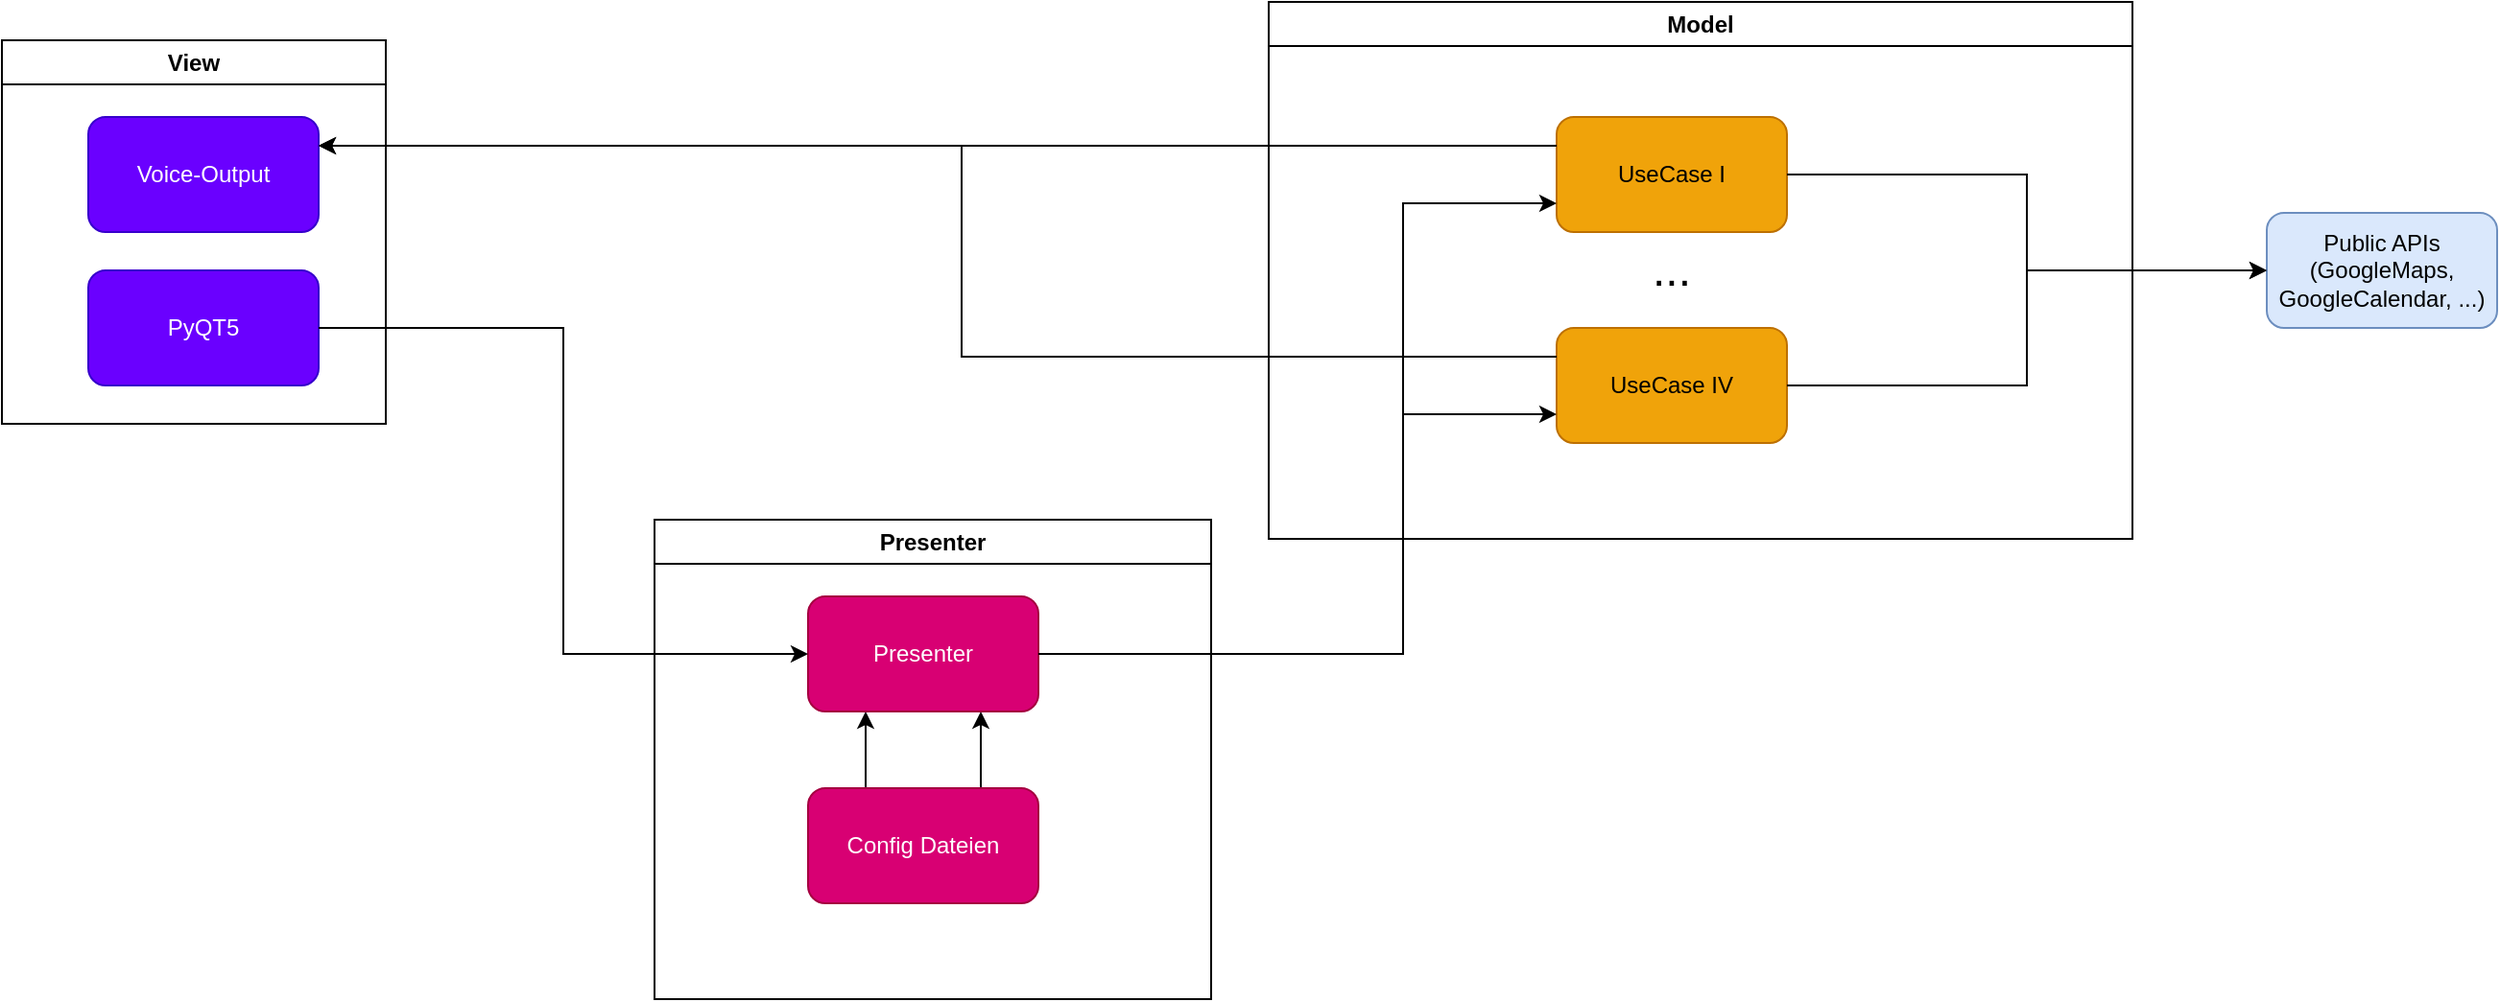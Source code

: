 <mxfile version="24.7.17">
  <diagram name="Page-1" id="mZzKJ1FoavuPKzW_0s7d">
    <mxGraphModel dx="1257" dy="624" grid="1" gridSize="10" guides="1" tooltips="1" connect="1" arrows="1" fold="1" page="1" pageScale="1" pageWidth="850" pageHeight="1100" math="0" shadow="0">
      <root>
        <mxCell id="0" />
        <mxCell id="1" parent="0" />
        <mxCell id="AIDaJW9LgL59vlDi-E3T-1" value="View" style="swimlane;whiteSpace=wrap;html=1;" vertex="1" parent="1">
          <mxGeometry x="40" y="40" width="200" height="200" as="geometry" />
        </mxCell>
        <mxCell id="AIDaJW9LgL59vlDi-E3T-3" value="PyQT5" style="rounded=1;whiteSpace=wrap;html=1;fillColor=#6a00ff;fontColor=#ffffff;strokeColor=#3700CC;" vertex="1" parent="AIDaJW9LgL59vlDi-E3T-1">
          <mxGeometry x="45" y="120" width="120" height="60" as="geometry" />
        </mxCell>
        <mxCell id="AIDaJW9LgL59vlDi-E3T-4" value="Voice-Output" style="rounded=1;whiteSpace=wrap;html=1;fillColor=#6a00ff;strokeColor=#3700CC;fontColor=#ffffff;" vertex="1" parent="AIDaJW9LgL59vlDi-E3T-1">
          <mxGeometry x="45" y="40" width="120" height="60" as="geometry" />
        </mxCell>
        <mxCell id="AIDaJW9LgL59vlDi-E3T-2" value="Model" style="swimlane;whiteSpace=wrap;html=1;startSize=23;" vertex="1" parent="1">
          <mxGeometry x="700" y="20" width="450" height="280" as="geometry" />
        </mxCell>
        <mxCell id="AIDaJW9LgL59vlDi-E3T-6" value="UseCase I" style="rounded=1;whiteSpace=wrap;html=1;fillColor=#f0a30a;strokeColor=#BD7000;fontColor=#000000;" vertex="1" parent="AIDaJW9LgL59vlDi-E3T-2">
          <mxGeometry x="150" y="60" width="120" height="60" as="geometry" />
        </mxCell>
        <mxCell id="AIDaJW9LgL59vlDi-E3T-8" value="&lt;font style=&quot;font-size: 24px;&quot;&gt;...&lt;/font&gt;" style="text;html=1;align=center;verticalAlign=middle;whiteSpace=wrap;rounded=0;" vertex="1" parent="AIDaJW9LgL59vlDi-E3T-2">
          <mxGeometry x="180" y="125" width="60" height="30" as="geometry" />
        </mxCell>
        <mxCell id="AIDaJW9LgL59vlDi-E3T-9" value="UseCase IV" style="rounded=1;whiteSpace=wrap;html=1;fillColor=#f0a30a;strokeColor=#BD7000;fontColor=#000000;" vertex="1" parent="AIDaJW9LgL59vlDi-E3T-2">
          <mxGeometry x="150" y="170" width="120" height="60" as="geometry" />
        </mxCell>
        <mxCell id="AIDaJW9LgL59vlDi-E3T-5" value="Public APIs&lt;br&gt;(GoogleMaps, GoogleCalendar, ...)" style="rounded=1;whiteSpace=wrap;html=1;fillColor=#dae8fc;strokeColor=#6c8ebf;" vertex="1" parent="1">
          <mxGeometry x="1220" y="130" width="120" height="60" as="geometry" />
        </mxCell>
        <mxCell id="AIDaJW9LgL59vlDi-E3T-10" style="edgeStyle=orthogonalEdgeStyle;rounded=0;orthogonalLoop=1;jettySize=auto;html=1;exitX=1;exitY=0.5;exitDx=0;exitDy=0;entryX=0;entryY=0.5;entryDx=0;entryDy=0;" edge="1" parent="1" source="AIDaJW9LgL59vlDi-E3T-6" target="AIDaJW9LgL59vlDi-E3T-5">
          <mxGeometry relative="1" as="geometry" />
        </mxCell>
        <mxCell id="AIDaJW9LgL59vlDi-E3T-11" style="edgeStyle=orthogonalEdgeStyle;rounded=0;orthogonalLoop=1;jettySize=auto;html=1;exitX=1;exitY=0.5;exitDx=0;exitDy=0;entryX=0;entryY=0.5;entryDx=0;entryDy=0;" edge="1" parent="1" source="AIDaJW9LgL59vlDi-E3T-9" target="AIDaJW9LgL59vlDi-E3T-5">
          <mxGeometry relative="1" as="geometry" />
        </mxCell>
        <mxCell id="AIDaJW9LgL59vlDi-E3T-23" style="edgeStyle=orthogonalEdgeStyle;rounded=0;orthogonalLoop=1;jettySize=auto;html=1;exitX=0;exitY=0.25;exitDx=0;exitDy=0;entryX=1;entryY=0.25;entryDx=0;entryDy=0;" edge="1" parent="1" source="AIDaJW9LgL59vlDi-E3T-6" target="AIDaJW9LgL59vlDi-E3T-4">
          <mxGeometry relative="1" as="geometry" />
        </mxCell>
        <mxCell id="AIDaJW9LgL59vlDi-E3T-24" style="edgeStyle=orthogonalEdgeStyle;rounded=0;orthogonalLoop=1;jettySize=auto;html=1;exitX=0;exitY=0.25;exitDx=0;exitDy=0;entryX=1;entryY=0.25;entryDx=0;entryDy=0;" edge="1" parent="1" source="AIDaJW9LgL59vlDi-E3T-9" target="AIDaJW9LgL59vlDi-E3T-4">
          <mxGeometry relative="1" as="geometry">
            <Array as="points">
              <mxPoint x="540" y="205" />
              <mxPoint x="540" y="95" />
            </Array>
          </mxGeometry>
        </mxCell>
        <mxCell id="AIDaJW9LgL59vlDi-E3T-26" value="Presenter" style="swimlane;whiteSpace=wrap;html=1;" vertex="1" parent="1">
          <mxGeometry x="380" y="290" width="290" height="250" as="geometry" />
        </mxCell>
        <mxCell id="AIDaJW9LgL59vlDi-E3T-33" style="edgeStyle=orthogonalEdgeStyle;rounded=0;orthogonalLoop=1;jettySize=auto;html=1;exitX=0.75;exitY=0;exitDx=0;exitDy=0;entryX=0.75;entryY=1;entryDx=0;entryDy=0;" edge="1" parent="AIDaJW9LgL59vlDi-E3T-26" source="AIDaJW9LgL59vlDi-E3T-20" target="AIDaJW9LgL59vlDi-E3T-27">
          <mxGeometry relative="1" as="geometry" />
        </mxCell>
        <mxCell id="AIDaJW9LgL59vlDi-E3T-36" style="edgeStyle=orthogonalEdgeStyle;rounded=0;orthogonalLoop=1;jettySize=auto;html=1;exitX=0.25;exitY=0;exitDx=0;exitDy=0;entryX=0.25;entryY=1;entryDx=0;entryDy=0;" edge="1" parent="AIDaJW9LgL59vlDi-E3T-26" source="AIDaJW9LgL59vlDi-E3T-20" target="AIDaJW9LgL59vlDi-E3T-27">
          <mxGeometry relative="1" as="geometry" />
        </mxCell>
        <mxCell id="AIDaJW9LgL59vlDi-E3T-20" value="Config Dateien" style="rounded=1;whiteSpace=wrap;html=1;fillColor=#d80073;strokeColor=#A50040;fontColor=#ffffff;" vertex="1" parent="AIDaJW9LgL59vlDi-E3T-26">
          <mxGeometry x="80" y="140" width="120" height="60" as="geometry" />
        </mxCell>
        <mxCell id="AIDaJW9LgL59vlDi-E3T-27" value="Presenter" style="rounded=1;whiteSpace=wrap;html=1;fillColor=#d80073;fontColor=#ffffff;strokeColor=#A50040;" vertex="1" parent="AIDaJW9LgL59vlDi-E3T-26">
          <mxGeometry x="80" y="40" width="120" height="60" as="geometry" />
        </mxCell>
        <mxCell id="AIDaJW9LgL59vlDi-E3T-29" style="edgeStyle=orthogonalEdgeStyle;rounded=0;orthogonalLoop=1;jettySize=auto;html=1;exitX=1;exitY=0.5;exitDx=0;exitDy=0;entryX=0;entryY=0.5;entryDx=0;entryDy=0;" edge="1" parent="1" source="AIDaJW9LgL59vlDi-E3T-3" target="AIDaJW9LgL59vlDi-E3T-27">
          <mxGeometry relative="1" as="geometry" />
        </mxCell>
        <mxCell id="AIDaJW9LgL59vlDi-E3T-34" style="edgeStyle=orthogonalEdgeStyle;rounded=0;orthogonalLoop=1;jettySize=auto;html=1;exitX=1;exitY=0.5;exitDx=0;exitDy=0;entryX=0;entryY=0.75;entryDx=0;entryDy=0;" edge="1" parent="1" source="AIDaJW9LgL59vlDi-E3T-27" target="AIDaJW9LgL59vlDi-E3T-9">
          <mxGeometry relative="1" as="geometry">
            <Array as="points">
              <mxPoint x="770" y="360" />
              <mxPoint x="770" y="235" />
            </Array>
          </mxGeometry>
        </mxCell>
        <mxCell id="AIDaJW9LgL59vlDi-E3T-35" style="edgeStyle=orthogonalEdgeStyle;rounded=0;orthogonalLoop=1;jettySize=auto;html=1;exitX=1;exitY=0.5;exitDx=0;exitDy=0;entryX=0;entryY=0.75;entryDx=0;entryDy=0;" edge="1" parent="1" source="AIDaJW9LgL59vlDi-E3T-27" target="AIDaJW9LgL59vlDi-E3T-6">
          <mxGeometry relative="1" as="geometry">
            <Array as="points">
              <mxPoint x="770" y="360" />
              <mxPoint x="770" y="125" />
            </Array>
          </mxGeometry>
        </mxCell>
      </root>
    </mxGraphModel>
  </diagram>
</mxfile>
